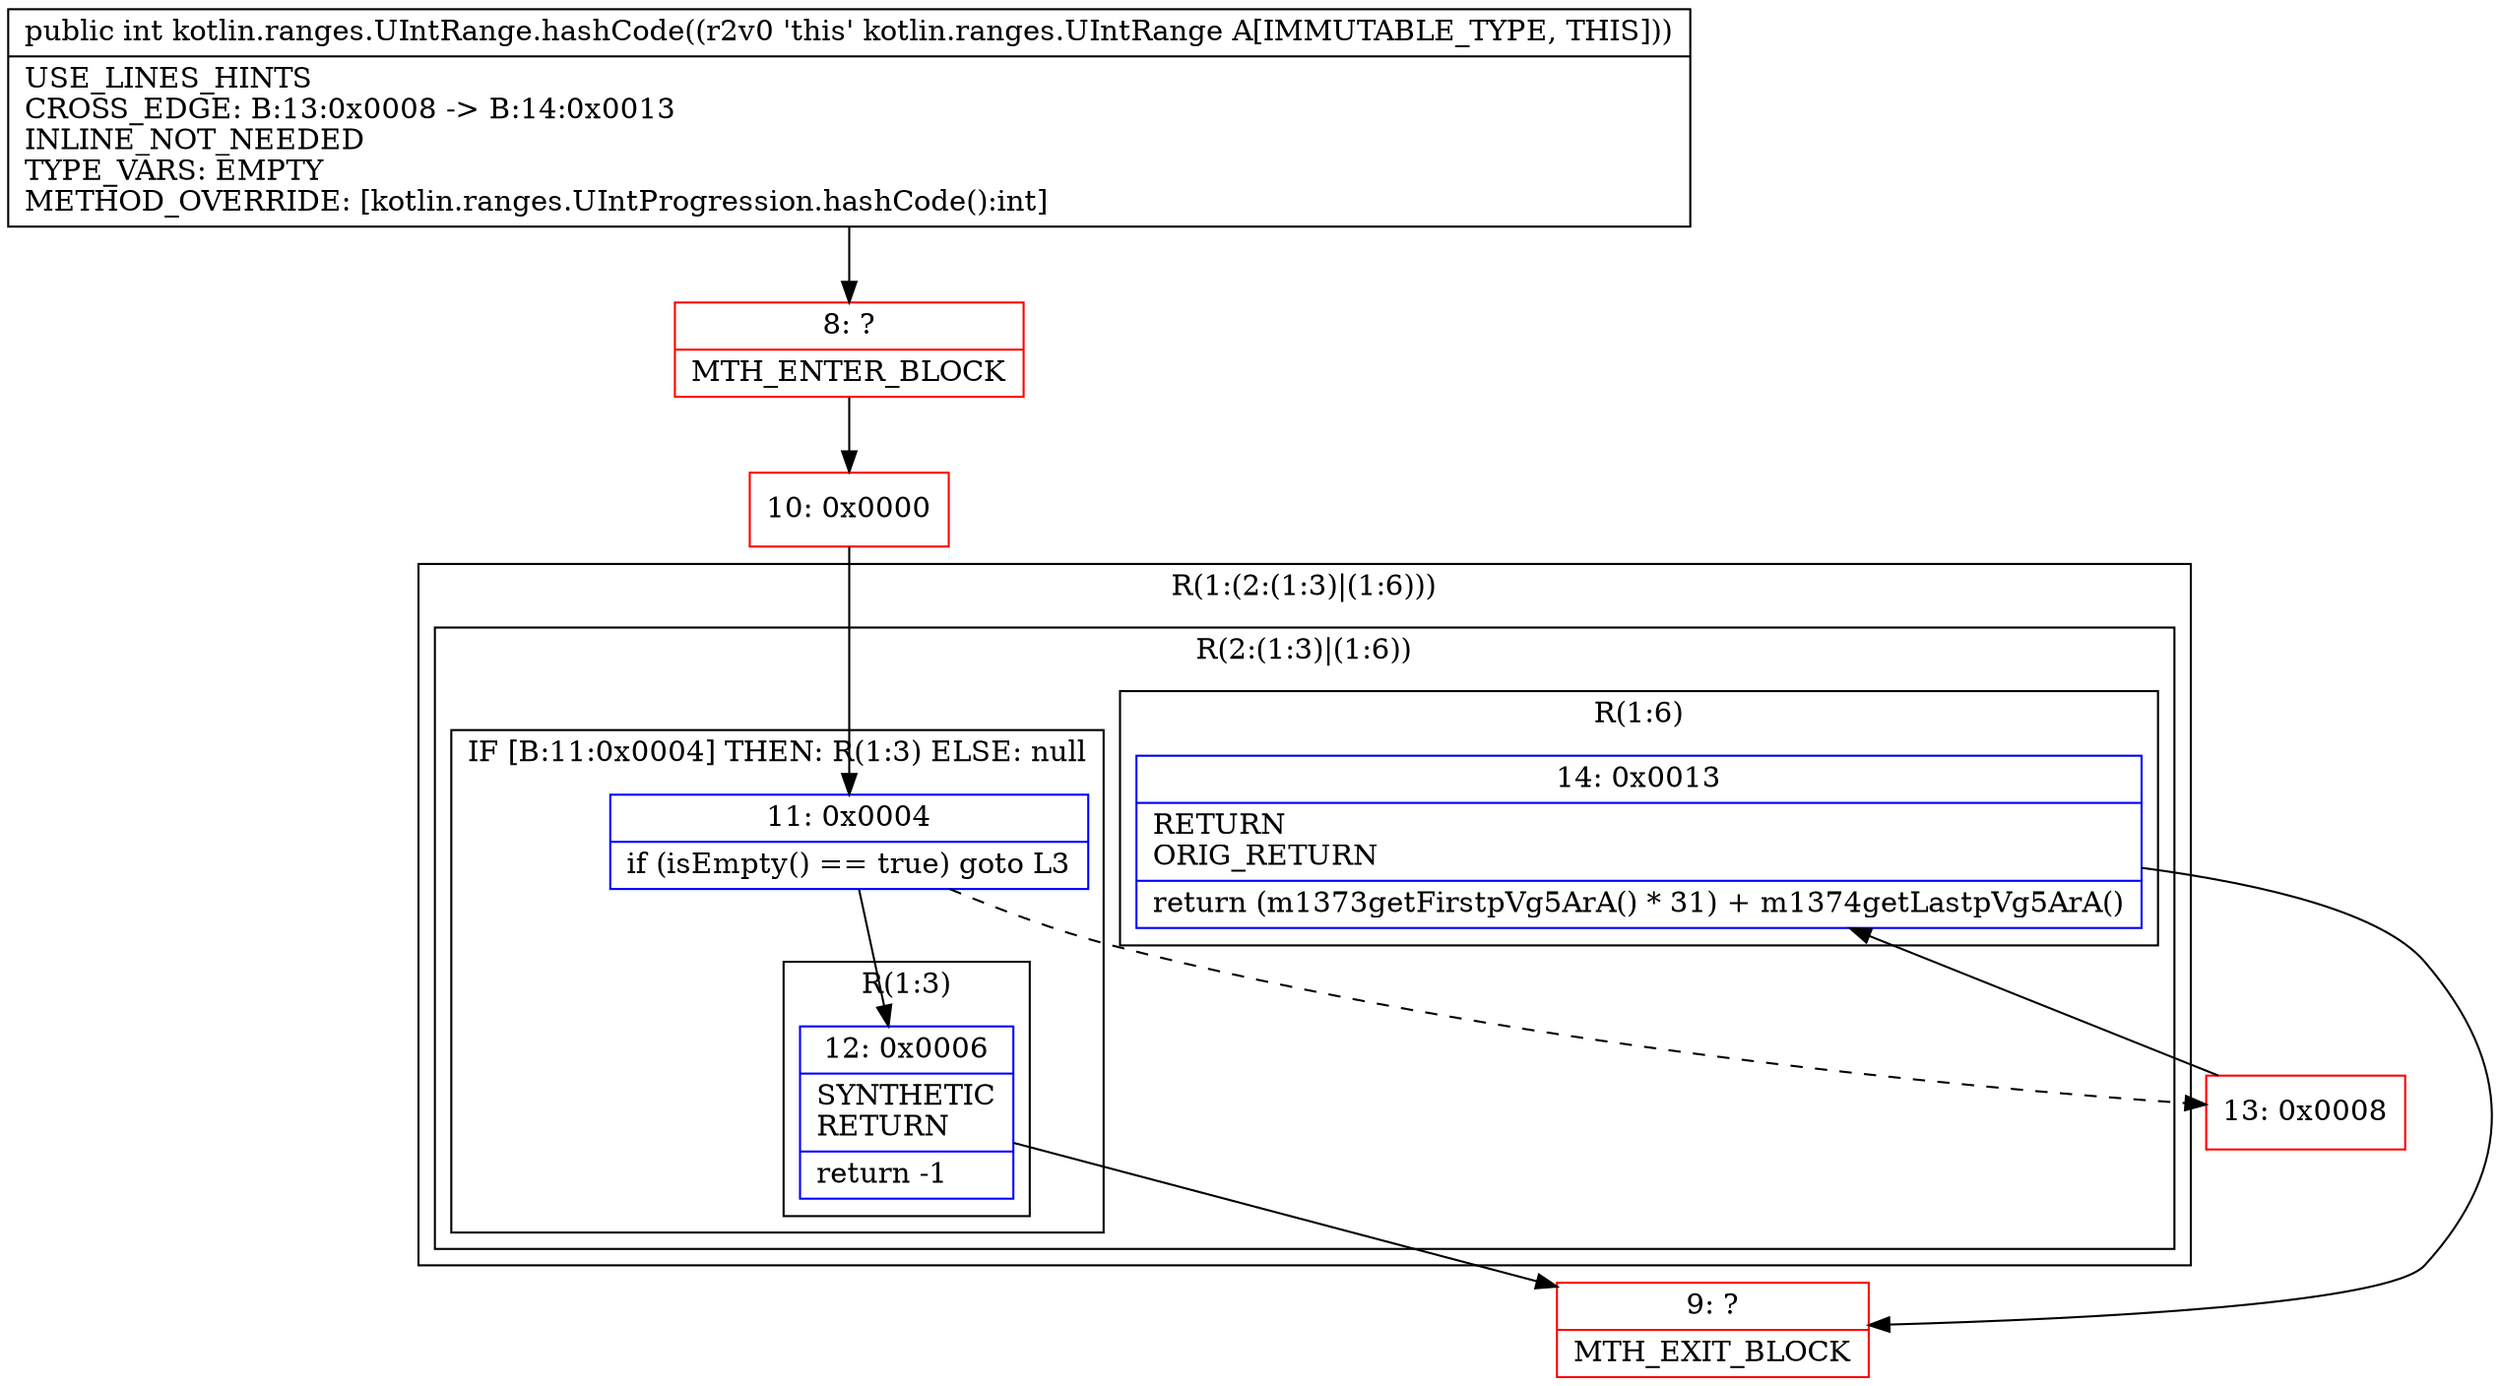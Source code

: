 digraph "CFG forkotlin.ranges.UIntRange.hashCode()I" {
subgraph cluster_Region_484411695 {
label = "R(1:(2:(1:3)|(1:6)))";
node [shape=record,color=blue];
subgraph cluster_Region_1031941528 {
label = "R(2:(1:3)|(1:6))";
node [shape=record,color=blue];
subgraph cluster_IfRegion_151502256 {
label = "IF [B:11:0x0004] THEN: R(1:3) ELSE: null";
node [shape=record,color=blue];
Node_11 [shape=record,label="{11\:\ 0x0004|if (isEmpty() == true) goto L3\l}"];
subgraph cluster_Region_450670767 {
label = "R(1:3)";
node [shape=record,color=blue];
Node_12 [shape=record,label="{12\:\ 0x0006|SYNTHETIC\lRETURN\l|return \-1\l}"];
}
}
subgraph cluster_Region_2049623082 {
label = "R(1:6)";
node [shape=record,color=blue];
Node_14 [shape=record,label="{14\:\ 0x0013|RETURN\lORIG_RETURN\l|return (m1373getFirstpVg5ArA() * 31) + m1374getLastpVg5ArA()\l}"];
}
}
}
Node_8 [shape=record,color=red,label="{8\:\ ?|MTH_ENTER_BLOCK\l}"];
Node_10 [shape=record,color=red,label="{10\:\ 0x0000}"];
Node_9 [shape=record,color=red,label="{9\:\ ?|MTH_EXIT_BLOCK\l}"];
Node_13 [shape=record,color=red,label="{13\:\ 0x0008}"];
MethodNode[shape=record,label="{public int kotlin.ranges.UIntRange.hashCode((r2v0 'this' kotlin.ranges.UIntRange A[IMMUTABLE_TYPE, THIS]))  | USE_LINES_HINTS\lCROSS_EDGE: B:13:0x0008 \-\> B:14:0x0013\lINLINE_NOT_NEEDED\lTYPE_VARS: EMPTY\lMETHOD_OVERRIDE: [kotlin.ranges.UIntProgression.hashCode():int]\l}"];
MethodNode -> Node_8;Node_11 -> Node_12;
Node_11 -> Node_13[style=dashed];
Node_12 -> Node_9;
Node_14 -> Node_9;
Node_8 -> Node_10;
Node_10 -> Node_11;
Node_13 -> Node_14;
}

